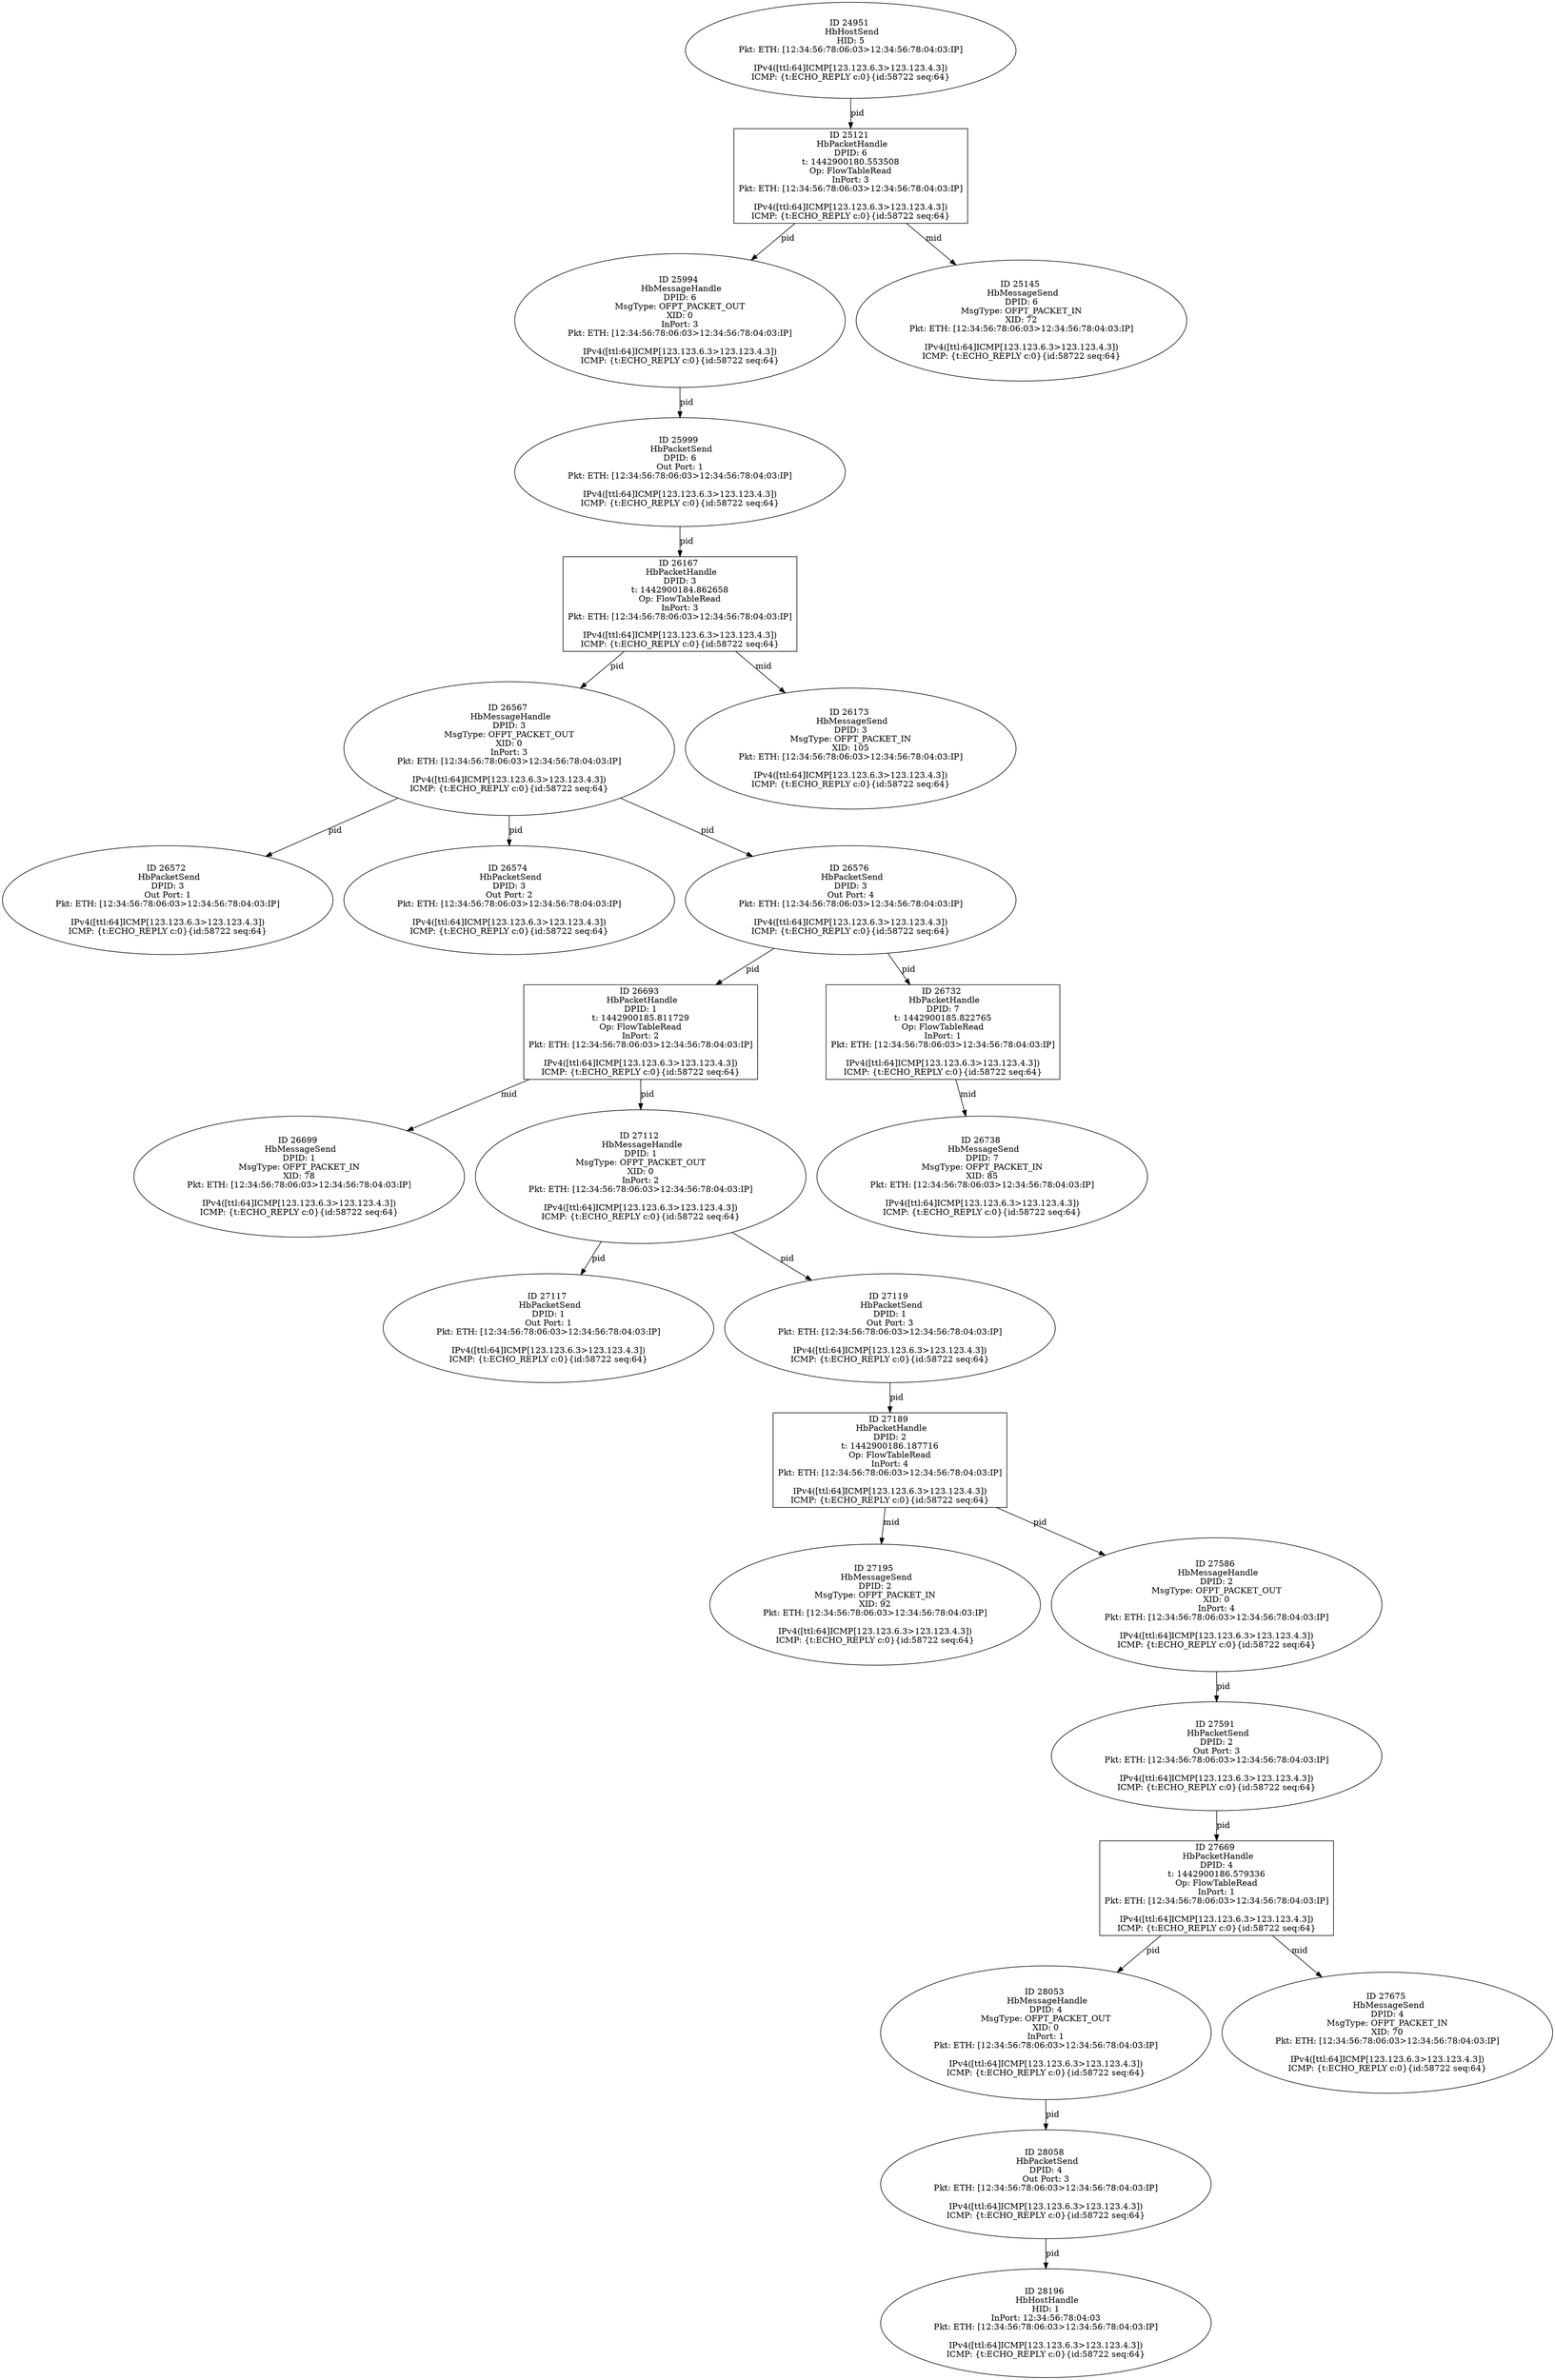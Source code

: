 strict digraph G {
25994 [shape=oval, event=<hb_events.HbMessageHandle object at 0x10d7c3bd0>, label="ID 25994 
 HbMessageHandle
DPID: 6
MsgType: OFPT_PACKET_OUT
XID: 0
InPort: 3
Pkt: ETH: [12:34:56:78:06:03>12:34:56:78:04:03:IP]

IPv4([ttl:64]ICMP[123.123.6.3>123.123.4.3])
ICMP: {t:ECHO_REPLY c:0}{id:58722 seq:64}"];
25999 [shape=oval, event=<hb_events.HbPacketSend object at 0x10d7cb350>, label="ID 25999 
 HbPacketSend
DPID: 6
Out Port: 1
Pkt: ETH: [12:34:56:78:06:03>12:34:56:78:04:03:IP]

IPv4([ttl:64]ICMP[123.123.6.3>123.123.4.3])
ICMP: {t:ECHO_REPLY c:0}{id:58722 seq:64}"];
28053 [shape=oval, event=<hb_events.HbMessageHandle object at 0x10db52750>, label="ID 28053 
 HbMessageHandle
DPID: 4
MsgType: OFPT_PACKET_OUT
XID: 0
InPort: 1
Pkt: ETH: [12:34:56:78:06:03>12:34:56:78:04:03:IP]

IPv4([ttl:64]ICMP[123.123.6.3>123.123.4.3])
ICMP: {t:ECHO_REPLY c:0}{id:58722 seq:64}"];
28058 [shape=oval, event=<hb_events.HbPacketSend object at 0x10db52c50>, label="ID 28058 
 HbPacketSend
DPID: 4
Out Port: 3
Pkt: ETH: [12:34:56:78:06:03>12:34:56:78:04:03:IP]

IPv4([ttl:64]ICMP[123.123.6.3>123.123.4.3])
ICMP: {t:ECHO_REPLY c:0}{id:58722 seq:64}"];
27675 [shape=oval, event=<hb_events.HbMessageSend object at 0x10da5a490>, label="ID 27675 
 HbMessageSend
DPID: 4
MsgType: OFPT_PACKET_IN
XID: 70
Pkt: ETH: [12:34:56:78:06:03>12:34:56:78:04:03:IP]

IPv4([ttl:64]ICMP[123.123.6.3>123.123.4.3])
ICMP: {t:ECHO_REPLY c:0}{id:58722 seq:64}"];
25121 [shape=box, event=<hb_events.HbPacketHandle object at 0x10d4544d0>, label="ID 25121 
 HbPacketHandle
DPID: 6
t: 1442900180.553508
Op: FlowTableRead
InPort: 3
Pkt: ETH: [12:34:56:78:06:03>12:34:56:78:04:03:IP]

IPv4([ttl:64]ICMP[123.123.6.3>123.123.4.3])
ICMP: {t:ECHO_REPLY c:0}{id:58722 seq:64}"];
28196 [shape=oval, event=<hb_events.HbHostHandle object at 0x10db96e90>, label="ID 28196 
 HbHostHandle
HID: 1
InPort: 12:34:56:78:04:03
Pkt: ETH: [12:34:56:78:06:03>12:34:56:78:04:03:IP]

IPv4([ttl:64]ICMP[123.123.6.3>123.123.4.3])
ICMP: {t:ECHO_REPLY c:0}{id:58722 seq:64}"];
26567 [shape=oval, event=<hb_events.HbMessageHandle object at 0x10d8bfcd0>, label="ID 26567 
 HbMessageHandle
DPID: 3
MsgType: OFPT_PACKET_OUT
XID: 0
InPort: 3
Pkt: ETH: [12:34:56:78:06:03>12:34:56:78:04:03:IP]

IPv4([ttl:64]ICMP[123.123.6.3>123.123.4.3])
ICMP: {t:ECHO_REPLY c:0}{id:58722 seq:64}"];
27189 [shape=box, event=<hb_events.HbPacketHandle object at 0x10d9a6ed0>, label="ID 27189 
 HbPacketHandle
DPID: 2
t: 1442900186.187716
Op: FlowTableRead
InPort: 4
Pkt: ETH: [12:34:56:78:06:03>12:34:56:78:04:03:IP]

IPv4([ttl:64]ICMP[123.123.6.3>123.123.4.3])
ICMP: {t:ECHO_REPLY c:0}{id:58722 seq:64}"];
26167 [shape=box, event=<hb_events.HbPacketHandle object at 0x10d7ebc10>, label="ID 26167 
 HbPacketHandle
DPID: 3
t: 1442900184.862658
Op: FlowTableRead
InPort: 3
Pkt: ETH: [12:34:56:78:06:03>12:34:56:78:04:03:IP]

IPv4([ttl:64]ICMP[123.123.6.3>123.123.4.3])
ICMP: {t:ECHO_REPLY c:0}{id:58722 seq:64}"];
25145 [shape=oval, event=<hb_events.HbMessageSend object at 0x10d4c2d10>, label="ID 25145 
 HbMessageSend
DPID: 6
MsgType: OFPT_PACKET_IN
XID: 72
Pkt: ETH: [12:34:56:78:06:03>12:34:56:78:04:03:IP]

IPv4([ttl:64]ICMP[123.123.6.3>123.123.4.3])
ICMP: {t:ECHO_REPLY c:0}{id:58722 seq:64}"];
27195 [shape=oval, event=<hb_events.HbMessageSend object at 0x10d9ac9d0>, label="ID 27195 
 HbMessageSend
DPID: 2
MsgType: OFPT_PACKET_IN
XID: 92
Pkt: ETH: [12:34:56:78:06:03>12:34:56:78:04:03:IP]

IPv4([ttl:64]ICMP[123.123.6.3>123.123.4.3])
ICMP: {t:ECHO_REPLY c:0}{id:58722 seq:64}"];
26173 [shape=oval, event=<hb_events.HbMessageSend object at 0x10d7f8190>, label="ID 26173 
 HbMessageSend
DPID: 3
MsgType: OFPT_PACKET_IN
XID: 105
Pkt: ETH: [12:34:56:78:06:03>12:34:56:78:04:03:IP]

IPv4([ttl:64]ICMP[123.123.6.3>123.123.4.3])
ICMP: {t:ECHO_REPLY c:0}{id:58722 seq:64}"];
27586 [shape=oval, event=<hb_events.HbMessageHandle object at 0x10da45bd0>, label="ID 27586 
 HbMessageHandle
DPID: 2
MsgType: OFPT_PACKET_OUT
XID: 0
InPort: 4
Pkt: ETH: [12:34:56:78:06:03>12:34:56:78:04:03:IP]

IPv4([ttl:64]ICMP[123.123.6.3>123.123.4.3])
ICMP: {t:ECHO_REPLY c:0}{id:58722 seq:64}"];
26693 [shape=box, event=<hb_events.HbPacketHandle object at 0x10d8d7e10>, label="ID 26693 
 HbPacketHandle
DPID: 1
t: 1442900185.811729
Op: FlowTableRead
InPort: 2
Pkt: ETH: [12:34:56:78:06:03>12:34:56:78:04:03:IP]

IPv4([ttl:64]ICMP[123.123.6.3>123.123.4.3])
ICMP: {t:ECHO_REPLY c:0}{id:58722 seq:64}"];
27591 [shape=oval, event=<hb_events.HbPacketSend object at 0x10da4c4d0>, label="ID 27591 
 HbPacketSend
DPID: 2
Out Port: 3
Pkt: ETH: [12:34:56:78:06:03>12:34:56:78:04:03:IP]

IPv4([ttl:64]ICMP[123.123.6.3>123.123.4.3])
ICMP: {t:ECHO_REPLY c:0}{id:58722 seq:64}"];
26699 [shape=oval, event=<hb_events.HbMessageSend object at 0x10d8f9590>, label="ID 26699 
 HbMessageSend
DPID: 1
MsgType: OFPT_PACKET_IN
XID: 78
Pkt: ETH: [12:34:56:78:06:03>12:34:56:78:04:03:IP]

IPv4([ttl:64]ICMP[123.123.6.3>123.123.4.3])
ICMP: {t:ECHO_REPLY c:0}{id:58722 seq:64}"];
26572 [shape=oval, event=<hb_events.HbPacketSend object at 0x10d8c6210>, label="ID 26572 
 HbPacketSend
DPID: 3
Out Port: 1
Pkt: ETH: [12:34:56:78:06:03>12:34:56:78:04:03:IP]

IPv4([ttl:64]ICMP[123.123.6.3>123.123.4.3])
ICMP: {t:ECHO_REPLY c:0}{id:58722 seq:64}"];
26574 [shape=oval, event=<hb_events.HbPacketSend object at 0x10d8c6450>, label="ID 26574 
 HbPacketSend
DPID: 3
Out Port: 2
Pkt: ETH: [12:34:56:78:06:03>12:34:56:78:04:03:IP]

IPv4([ttl:64]ICMP[123.123.6.3>123.123.4.3])
ICMP: {t:ECHO_REPLY c:0}{id:58722 seq:64}"];
26576 [shape=oval, event=<hb_events.HbPacketSend object at 0x10d8c6690>, label="ID 26576 
 HbPacketSend
DPID: 3
Out Port: 4
Pkt: ETH: [12:34:56:78:06:03>12:34:56:78:04:03:IP]

IPv4([ttl:64]ICMP[123.123.6.3>123.123.4.3])
ICMP: {t:ECHO_REPLY c:0}{id:58722 seq:64}"];
27112 [shape=oval, event=<hb_events.HbMessageHandle object at 0x10d98cf50>, label="ID 27112 
 HbMessageHandle
DPID: 1
MsgType: OFPT_PACKET_OUT
XID: 0
InPort: 2
Pkt: ETH: [12:34:56:78:06:03>12:34:56:78:04:03:IP]

IPv4([ttl:64]ICMP[123.123.6.3>123.123.4.3])
ICMP: {t:ECHO_REPLY c:0}{id:58722 seq:64}"];
26732 [shape=box, event=<hb_events.HbPacketHandle object at 0x10d8ffed0>, label="ID 26732 
 HbPacketHandle
DPID: 7
t: 1442900185.822765
Op: FlowTableRead
InPort: 1
Pkt: ETH: [12:34:56:78:06:03>12:34:56:78:04:03:IP]

IPv4([ttl:64]ICMP[123.123.6.3>123.123.4.3])
ICMP: {t:ECHO_REPLY c:0}{id:58722 seq:64}"];
27117 [shape=oval, event=<hb_events.HbPacketSend object at 0x10d987490>, label="ID 27117 
 HbPacketSend
DPID: 1
Out Port: 1
Pkt: ETH: [12:34:56:78:06:03>12:34:56:78:04:03:IP]

IPv4([ttl:64]ICMP[123.123.6.3>123.123.4.3])
ICMP: {t:ECHO_REPLY c:0}{id:58722 seq:64}"];
27119 [shape=oval, event=<hb_events.HbPacketSend object at 0x10d9876d0>, label="ID 27119 
 HbPacketSend
DPID: 1
Out Port: 3
Pkt: ETH: [12:34:56:78:06:03>12:34:56:78:04:03:IP]

IPv4([ttl:64]ICMP[123.123.6.3>123.123.4.3])
ICMP: {t:ECHO_REPLY c:0}{id:58722 seq:64}"];
26738 [shape=oval, event=<hb_events.HbMessageSend object at 0x10d9069d0>, label="ID 26738 
 HbMessageSend
DPID: 7
MsgType: OFPT_PACKET_IN
XID: 85
Pkt: ETH: [12:34:56:78:06:03>12:34:56:78:04:03:IP]

IPv4([ttl:64]ICMP[123.123.6.3>123.123.4.3])
ICMP: {t:ECHO_REPLY c:0}{id:58722 seq:64}"];
24951 [shape=oval, event=<hb_events.HbHostSend object at 0x10d3fa550>, label="ID 24951 
 HbHostSend
HID: 5
Pkt: ETH: [12:34:56:78:06:03>12:34:56:78:04:03:IP]

IPv4([ttl:64]ICMP[123.123.6.3>123.123.4.3])
ICMP: {t:ECHO_REPLY c:0}{id:58722 seq:64}"];
27669 [shape=box, event=<hb_events.HbPacketHandle object at 0x10da662d0>, label="ID 27669 
 HbPacketHandle
DPID: 4
t: 1442900186.579336
Op: FlowTableRead
InPort: 1
Pkt: ETH: [12:34:56:78:06:03>12:34:56:78:04:03:IP]

IPv4([ttl:64]ICMP[123.123.6.3>123.123.4.3])
ICMP: {t:ECHO_REPLY c:0}{id:58722 seq:64}"];
25994 -> 25999  [rel=pid, label=pid];
25999 -> 26167  [rel=pid, label=pid];
28053 -> 28058  [rel=pid, label=pid];
28058 -> 28196  [rel=pid, label=pid];
25121 -> 25145  [rel=mid, label=mid];
25121 -> 25994  [rel=pid, label=pid];
27591 -> 27669  [rel=pid, label=pid];
27189 -> 27586  [rel=pid, label=pid];
27189 -> 27195  [rel=mid, label=mid];
26167 -> 26173  [rel=mid, label=mid];
26167 -> 26567  [rel=pid, label=pid];
27586 -> 27591  [rel=pid, label=pid];
26693 -> 27112  [rel=pid, label=pid];
26693 -> 26699  [rel=mid, label=mid];
26567 -> 26576  [rel=pid, label=pid];
26567 -> 26572  [rel=pid, label=pid];
26567 -> 26574  [rel=pid, label=pid];
26576 -> 26732  [rel=pid, label=pid];
26576 -> 26693  [rel=pid, label=pid];
27112 -> 27117  [rel=pid, label=pid];
27112 -> 27119  [rel=pid, label=pid];
26732 -> 26738  [rel=mid, label=mid];
27119 -> 27189  [rel=pid, label=pid];
24951 -> 25121  [rel=pid, label=pid];
27669 -> 27675  [rel=mid, label=mid];
27669 -> 28053  [rel=pid, label=pid];
}
